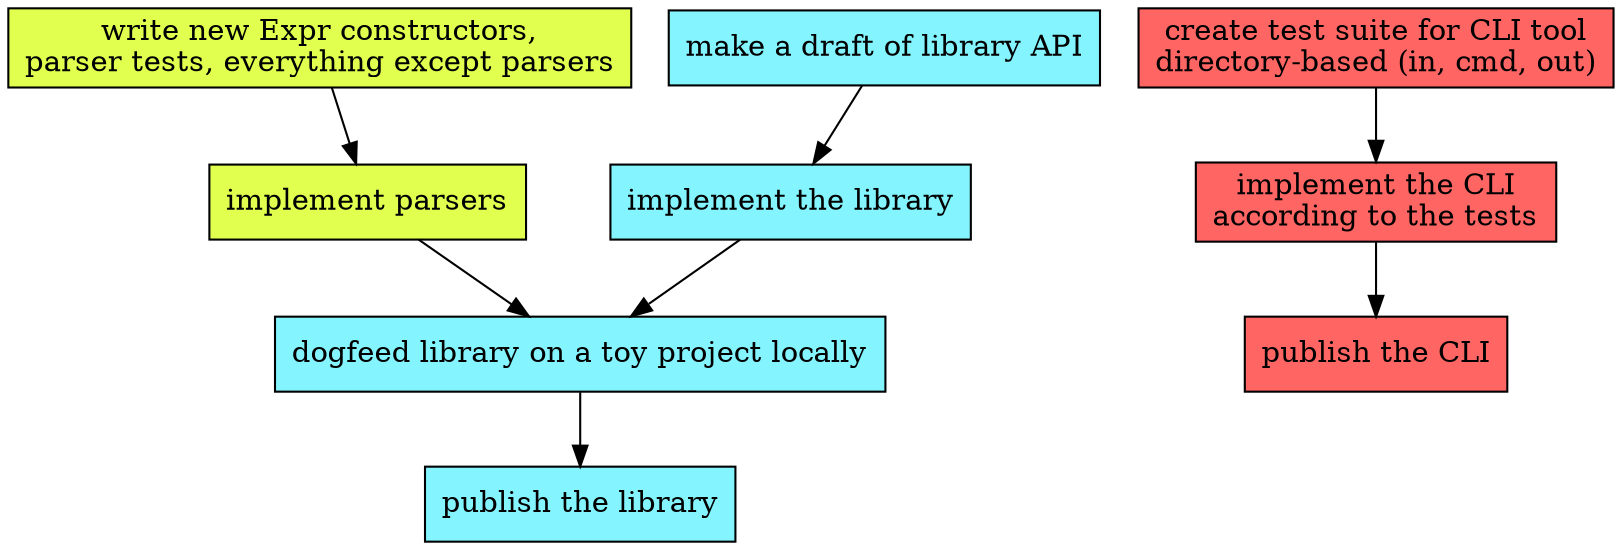 digraph G {
    
    node[shape=box]

    {
        node[style=filled,fillcolor="#e0ff4f"]
        A[label="write new Expr constructors,\nparser tests, everything except parsers"]
        B[label="implement parsers"]
    }
    
    {
        node[style=filled,fillcolor="#84f4ff"]
        F[label="make a draft of library API"]
        G[label="implement the library"]
        H[label="publish the library"]
        L[label="dogfeed library on a toy project locally"]
    }
    
    
    {
        node[style=filled,fillcolor="#ff6663"]
        K[label="create test suite for CLI tool\ndirectory-based (in, cmd, out)"]
        I[label="implement the CLI\naccording to the tests"]
        J[label="publish the CLI"]
    }

    A -> B -> L

    F -> G -> L -> H

    K -> I -> J

}
